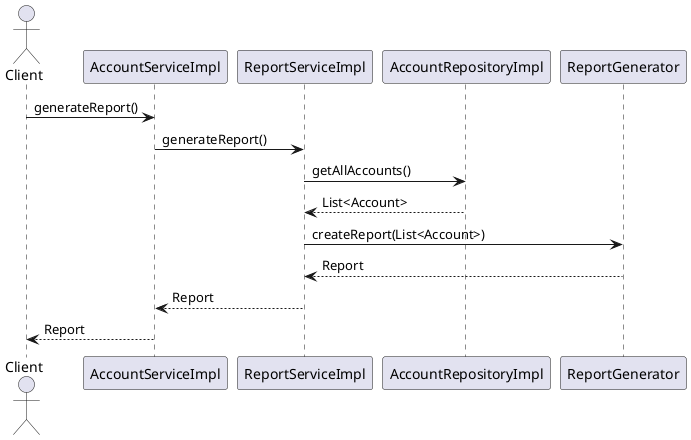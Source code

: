 @startuml
actor Client
Client -> AccountServiceImpl : generateReport()
AccountServiceImpl -> ReportServiceImpl : generateReport()
ReportServiceImpl -> AccountRepositoryImpl : getAllAccounts()
AccountRepositoryImpl --> ReportServiceImpl : List<Account>
ReportServiceImpl -> ReportGenerator : createReport(List<Account>)
ReportGenerator --> ReportServiceImpl : Report
ReportServiceImpl --> AccountServiceImpl : Report
AccountServiceImpl --> Client : Report

@enduml
